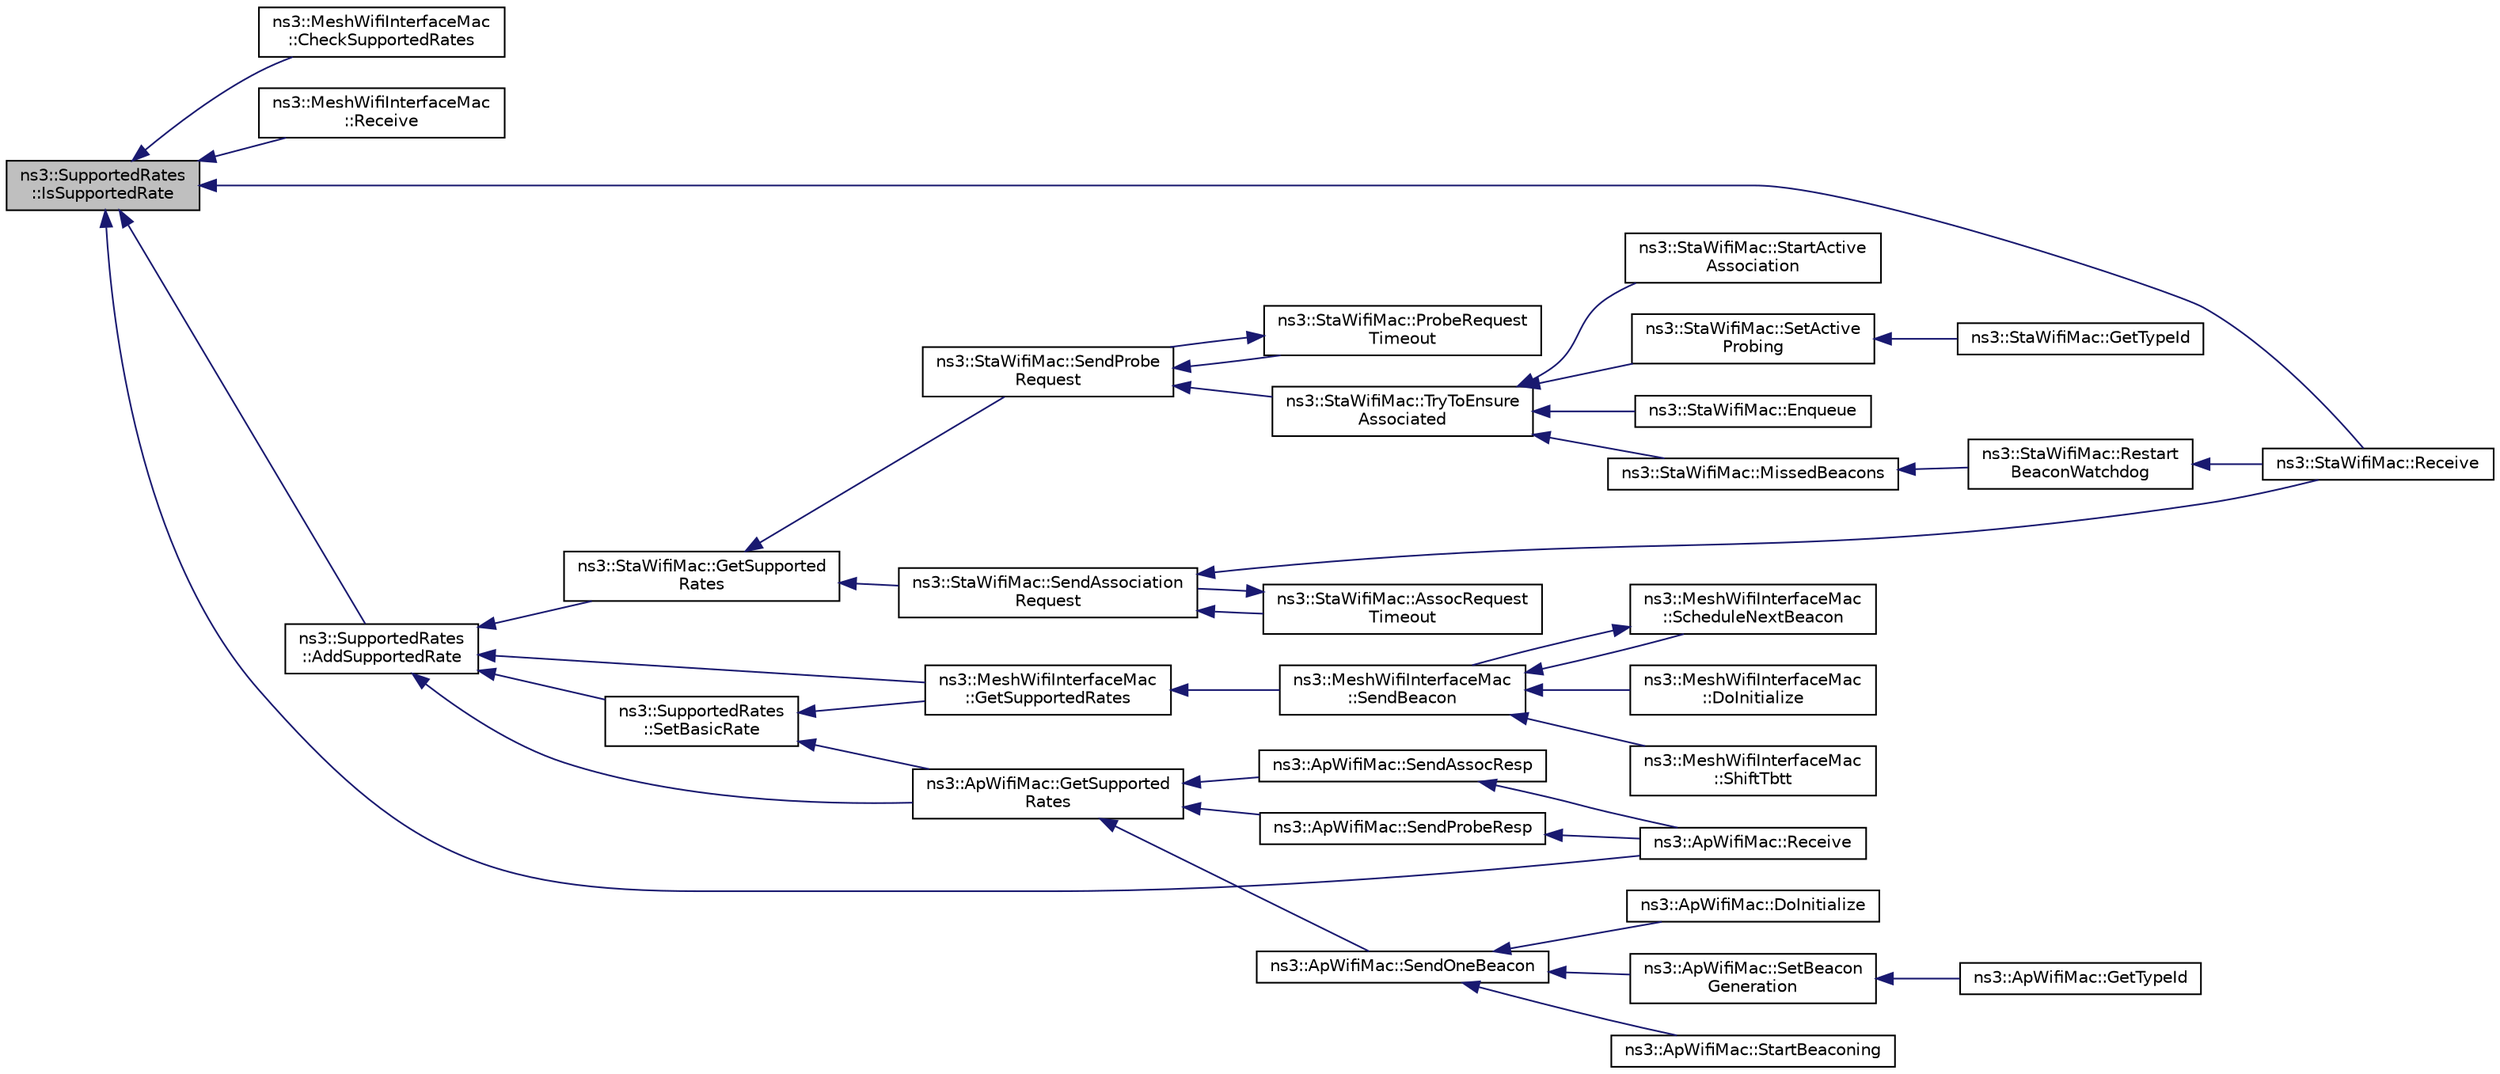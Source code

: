 digraph "ns3::SupportedRates::IsSupportedRate"
{
  edge [fontname="Helvetica",fontsize="10",labelfontname="Helvetica",labelfontsize="10"];
  node [fontname="Helvetica",fontsize="10",shape=record];
  rankdir="LR";
  Node1 [label="ns3::SupportedRates\l::IsSupportedRate",height=0.2,width=0.4,color="black", fillcolor="grey75", style="filled", fontcolor="black"];
  Node1 -> Node2 [dir="back",color="midnightblue",fontsize="10",style="solid"];
  Node2 [label="ns3::MeshWifiInterfaceMac\l::CheckSupportedRates",height=0.2,width=0.4,color="black", fillcolor="white", style="filled",URL="$d0/dd8/classns3_1_1MeshWifiInterfaceMac.html#a2e9bcc69159f4845819b3d99e70083c5"];
  Node1 -> Node3 [dir="back",color="midnightblue",fontsize="10",style="solid"];
  Node3 [label="ns3::MeshWifiInterfaceMac\l::Receive",height=0.2,width=0.4,color="black", fillcolor="white", style="filled",URL="$d0/dd8/classns3_1_1MeshWifiInterfaceMac.html#a94acc69d8deb51faba4875f9df00b8c1",tooltip="Frame receive handler. "];
  Node1 -> Node4 [dir="back",color="midnightblue",fontsize="10",style="solid"];
  Node4 [label="ns3::ApWifiMac::Receive",height=0.2,width=0.4,color="black", fillcolor="white", style="filled",URL="$d0/d51/classns3_1_1ApWifiMac.html#ab7e832f29bf91319e3ecdf0de7d5d598"];
  Node1 -> Node5 [dir="back",color="midnightblue",fontsize="10",style="solid"];
  Node5 [label="ns3::StaWifiMac::Receive",height=0.2,width=0.4,color="black", fillcolor="white", style="filled",URL="$de/dbf/classns3_1_1StaWifiMac.html#ac11352c9502acc4b612224fc172c28f8"];
  Node1 -> Node6 [dir="back",color="midnightblue",fontsize="10",style="solid"];
  Node6 [label="ns3::SupportedRates\l::AddSupportedRate",height=0.2,width=0.4,color="black", fillcolor="white", style="filled",URL="$de/de8/classns3_1_1SupportedRates.html#a2507a6b7a8ce4dd538f34029d3b17602"];
  Node6 -> Node7 [dir="back",color="midnightblue",fontsize="10",style="solid"];
  Node7 [label="ns3::MeshWifiInterfaceMac\l::GetSupportedRates",height=0.2,width=0.4,color="black", fillcolor="white", style="filled",URL="$d0/dd8/classns3_1_1MeshWifiInterfaceMac.html#a37557f1d320a7e81777212f4bad16839"];
  Node7 -> Node8 [dir="back",color="midnightblue",fontsize="10",style="solid"];
  Node8 [label="ns3::MeshWifiInterfaceMac\l::SendBeacon",height=0.2,width=0.4,color="black", fillcolor="white", style="filled",URL="$d0/dd8/classns3_1_1MeshWifiInterfaceMac.html#ad83362b1af946376ee349a8ea0c4d7ba",tooltip="Send beacon. "];
  Node8 -> Node9 [dir="back",color="midnightblue",fontsize="10",style="solid"];
  Node9 [label="ns3::MeshWifiInterfaceMac\l::DoInitialize",height=0.2,width=0.4,color="black", fillcolor="white", style="filled",URL="$d0/dd8/classns3_1_1MeshWifiInterfaceMac.html#afce4d5c3fc9f6abeb87066e62367aacf"];
  Node8 -> Node10 [dir="back",color="midnightblue",fontsize="10",style="solid"];
  Node10 [label="ns3::MeshWifiInterfaceMac\l::ShiftTbtt",height=0.2,width=0.4,color="black", fillcolor="white", style="filled",URL="$d0/dd8/classns3_1_1MeshWifiInterfaceMac.html#a3390bb70ec47d738f6ffb37c476bbcfc",tooltip="Shift TBTT. "];
  Node8 -> Node11 [dir="back",color="midnightblue",fontsize="10",style="solid"];
  Node11 [label="ns3::MeshWifiInterfaceMac\l::ScheduleNextBeacon",height=0.2,width=0.4,color="black", fillcolor="white", style="filled",URL="$d0/dd8/classns3_1_1MeshWifiInterfaceMac.html#a6de0d9fe72ccce3b29e4870a6abccc11",tooltip="Schedule next beacon. "];
  Node11 -> Node8 [dir="back",color="midnightblue",fontsize="10",style="solid"];
  Node6 -> Node12 [dir="back",color="midnightblue",fontsize="10",style="solid"];
  Node12 [label="ns3::ApWifiMac::GetSupported\lRates",height=0.2,width=0.4,color="black", fillcolor="white", style="filled",URL="$d0/d51/classns3_1_1ApWifiMac.html#a3d1278fa6624859d50b4ed984125de30"];
  Node12 -> Node13 [dir="back",color="midnightblue",fontsize="10",style="solid"];
  Node13 [label="ns3::ApWifiMac::SendProbeResp",height=0.2,width=0.4,color="black", fillcolor="white", style="filled",URL="$d0/d51/classns3_1_1ApWifiMac.html#a0a9fcbd87326c5c56644deb3504038df"];
  Node13 -> Node4 [dir="back",color="midnightblue",fontsize="10",style="solid"];
  Node12 -> Node14 [dir="back",color="midnightblue",fontsize="10",style="solid"];
  Node14 [label="ns3::ApWifiMac::SendAssocResp",height=0.2,width=0.4,color="black", fillcolor="white", style="filled",URL="$d0/d51/classns3_1_1ApWifiMac.html#a0a36426da94f43b0a9136adf4e58f425"];
  Node14 -> Node4 [dir="back",color="midnightblue",fontsize="10",style="solid"];
  Node12 -> Node15 [dir="back",color="midnightblue",fontsize="10",style="solid"];
  Node15 [label="ns3::ApWifiMac::SendOneBeacon",height=0.2,width=0.4,color="black", fillcolor="white", style="filled",URL="$d0/d51/classns3_1_1ApWifiMac.html#a6c8cbc0fc95f3eaf4840d4ffcf78fac5"];
  Node15 -> Node16 [dir="back",color="midnightblue",fontsize="10",style="solid"];
  Node16 [label="ns3::ApWifiMac::SetBeacon\lGeneration",height=0.2,width=0.4,color="black", fillcolor="white", style="filled",URL="$d0/d51/classns3_1_1ApWifiMac.html#a09ad3b96835cb8fac18783423d3e57a7"];
  Node16 -> Node17 [dir="back",color="midnightblue",fontsize="10",style="solid"];
  Node17 [label="ns3::ApWifiMac::GetTypeId",height=0.2,width=0.4,color="black", fillcolor="white", style="filled",URL="$d0/d51/classns3_1_1ApWifiMac.html#aa7cd3c1ec15889267ab5b5e183b91d2b",tooltip="Get the type ID. "];
  Node15 -> Node18 [dir="back",color="midnightblue",fontsize="10",style="solid"];
  Node18 [label="ns3::ApWifiMac::StartBeaconing",height=0.2,width=0.4,color="black", fillcolor="white", style="filled",URL="$d0/d51/classns3_1_1ApWifiMac.html#ae26ad921c3064d5e174c27860c41dfdd"];
  Node15 -> Node19 [dir="back",color="midnightblue",fontsize="10",style="solid"];
  Node19 [label="ns3::ApWifiMac::DoInitialize",height=0.2,width=0.4,color="black", fillcolor="white", style="filled",URL="$d0/d51/classns3_1_1ApWifiMac.html#a398b0e04d5c31b7459358a459beff098"];
  Node6 -> Node20 [dir="back",color="midnightblue",fontsize="10",style="solid"];
  Node20 [label="ns3::StaWifiMac::GetSupported\lRates",height=0.2,width=0.4,color="black", fillcolor="white", style="filled",URL="$de/dbf/classns3_1_1StaWifiMac.html#abe67dfa143223ed5237c4083bb474883"];
  Node20 -> Node21 [dir="back",color="midnightblue",fontsize="10",style="solid"];
  Node21 [label="ns3::StaWifiMac::SendProbe\lRequest",height=0.2,width=0.4,color="black", fillcolor="white", style="filled",URL="$de/dbf/classns3_1_1StaWifiMac.html#a2280584632094368d217112ceb2c4e44"];
  Node21 -> Node22 [dir="back",color="midnightblue",fontsize="10",style="solid"];
  Node22 [label="ns3::StaWifiMac::TryToEnsure\lAssociated",height=0.2,width=0.4,color="black", fillcolor="white", style="filled",URL="$de/dbf/classns3_1_1StaWifiMac.html#a545fb78eb8b89ee48512820e31d76a81"];
  Node22 -> Node23 [dir="back",color="midnightblue",fontsize="10",style="solid"];
  Node23 [label="ns3::StaWifiMac::StartActive\lAssociation",height=0.2,width=0.4,color="black", fillcolor="white", style="filled",URL="$de/dbf/classns3_1_1StaWifiMac.html#aaa21db3777f643456ca7c37f13a4a283"];
  Node22 -> Node24 [dir="back",color="midnightblue",fontsize="10",style="solid"];
  Node24 [label="ns3::StaWifiMac::SetActive\lProbing",height=0.2,width=0.4,color="black", fillcolor="white", style="filled",URL="$de/dbf/classns3_1_1StaWifiMac.html#acd68ef0ad1aec613b5ba224988d559ea"];
  Node24 -> Node25 [dir="back",color="midnightblue",fontsize="10",style="solid"];
  Node25 [label="ns3::StaWifiMac::GetTypeId",height=0.2,width=0.4,color="black", fillcolor="white", style="filled",URL="$de/dbf/classns3_1_1StaWifiMac.html#a9a7063e5d183bb288d8ab157a102196c",tooltip="Get the type ID. "];
  Node22 -> Node26 [dir="back",color="midnightblue",fontsize="10",style="solid"];
  Node26 [label="ns3::StaWifiMac::MissedBeacons",height=0.2,width=0.4,color="black", fillcolor="white", style="filled",URL="$de/dbf/classns3_1_1StaWifiMac.html#a973a8b9cda122dd3b22cda3c4073bcd1"];
  Node26 -> Node27 [dir="back",color="midnightblue",fontsize="10",style="solid"];
  Node27 [label="ns3::StaWifiMac::Restart\lBeaconWatchdog",height=0.2,width=0.4,color="black", fillcolor="white", style="filled",URL="$de/dbf/classns3_1_1StaWifiMac.html#a873848ee518a0190f8feb3551f3d5969"];
  Node27 -> Node5 [dir="back",color="midnightblue",fontsize="10",style="solid"];
  Node22 -> Node28 [dir="back",color="midnightblue",fontsize="10",style="solid"];
  Node28 [label="ns3::StaWifiMac::Enqueue",height=0.2,width=0.4,color="black", fillcolor="white", style="filled",URL="$de/dbf/classns3_1_1StaWifiMac.html#aac28ec947ebda4162641f9694f5cac28"];
  Node21 -> Node29 [dir="back",color="midnightblue",fontsize="10",style="solid"];
  Node29 [label="ns3::StaWifiMac::ProbeRequest\lTimeout",height=0.2,width=0.4,color="black", fillcolor="white", style="filled",URL="$de/dbf/classns3_1_1StaWifiMac.html#a5d436d0e8da0cfd8d7d3cd8013956efe"];
  Node29 -> Node21 [dir="back",color="midnightblue",fontsize="10",style="solid"];
  Node20 -> Node30 [dir="back",color="midnightblue",fontsize="10",style="solid"];
  Node30 [label="ns3::StaWifiMac::SendAssociation\lRequest",height=0.2,width=0.4,color="black", fillcolor="white", style="filled",URL="$de/dbf/classns3_1_1StaWifiMac.html#a2cc593da25f98afa856f249d02cb38e0"];
  Node30 -> Node31 [dir="back",color="midnightblue",fontsize="10",style="solid"];
  Node31 [label="ns3::StaWifiMac::AssocRequest\lTimeout",height=0.2,width=0.4,color="black", fillcolor="white", style="filled",URL="$de/dbf/classns3_1_1StaWifiMac.html#a76c7409a492791cc1c3f35d779072371"];
  Node31 -> Node30 [dir="back",color="midnightblue",fontsize="10",style="solid"];
  Node30 -> Node5 [dir="back",color="midnightblue",fontsize="10",style="solid"];
  Node6 -> Node32 [dir="back",color="midnightblue",fontsize="10",style="solid"];
  Node32 [label="ns3::SupportedRates\l::SetBasicRate",height=0.2,width=0.4,color="black", fillcolor="white", style="filled",URL="$de/de8/classns3_1_1SupportedRates.html#a4178a4b7834b6a66e0c8efe4d92489bf"];
  Node32 -> Node7 [dir="back",color="midnightblue",fontsize="10",style="solid"];
  Node32 -> Node12 [dir="back",color="midnightblue",fontsize="10",style="solid"];
}
